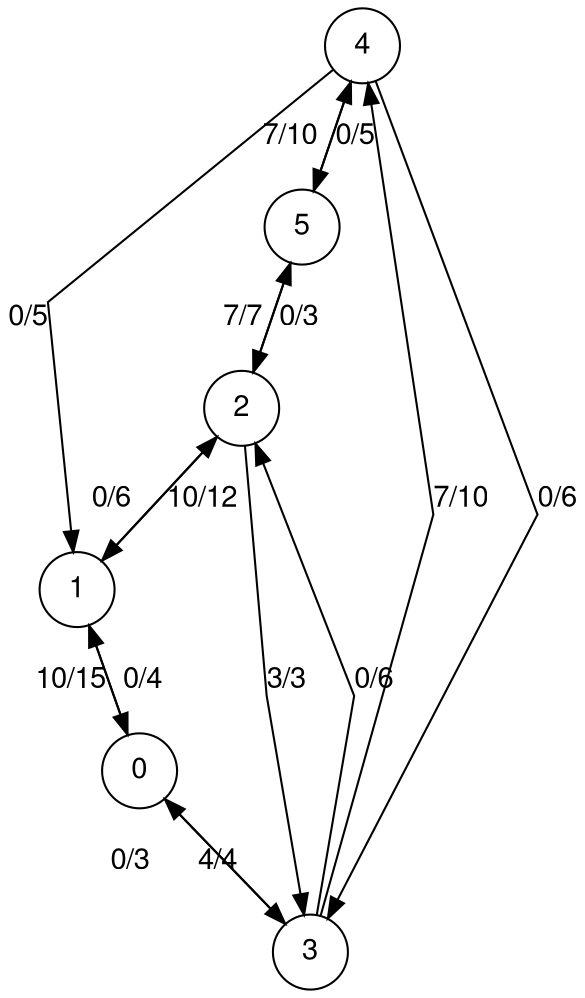 digraph exported_graph {
	fontname="Helvetica,Arial,sans-serif"
	node [fontname="Helvetica,Arial,sans-serif"]
	edge [fontname="Helvetica,Arial,sans-serif"]
	rankdir = BT;
	splines = false;
	node [shape = circle];
	3 -> 0 [label = "0/3"]
	3 -> 2 [label = "0/6"]
	3 -> 4 [label = "7/10"]
	5 -> 2 [label = "0/3"]
	5 -> 4 [label = "0/5"]
	4 -> 3 [label = "0/6"]
	4 -> 1 [label = "0/5"]
	4 -> 5 [label = "7/10"]
	1 -> 0 [label = "0/4"]
	1 -> 2 [label = "10/12"]
	2 -> 1 [label = "0/6"]
	2 -> 3 [label = "3/3"]
	2 -> 5 [label = "7/7"]
	0 -> 3 [label = "4/4"]
	0 -> 1 [label = "10/15"]
}